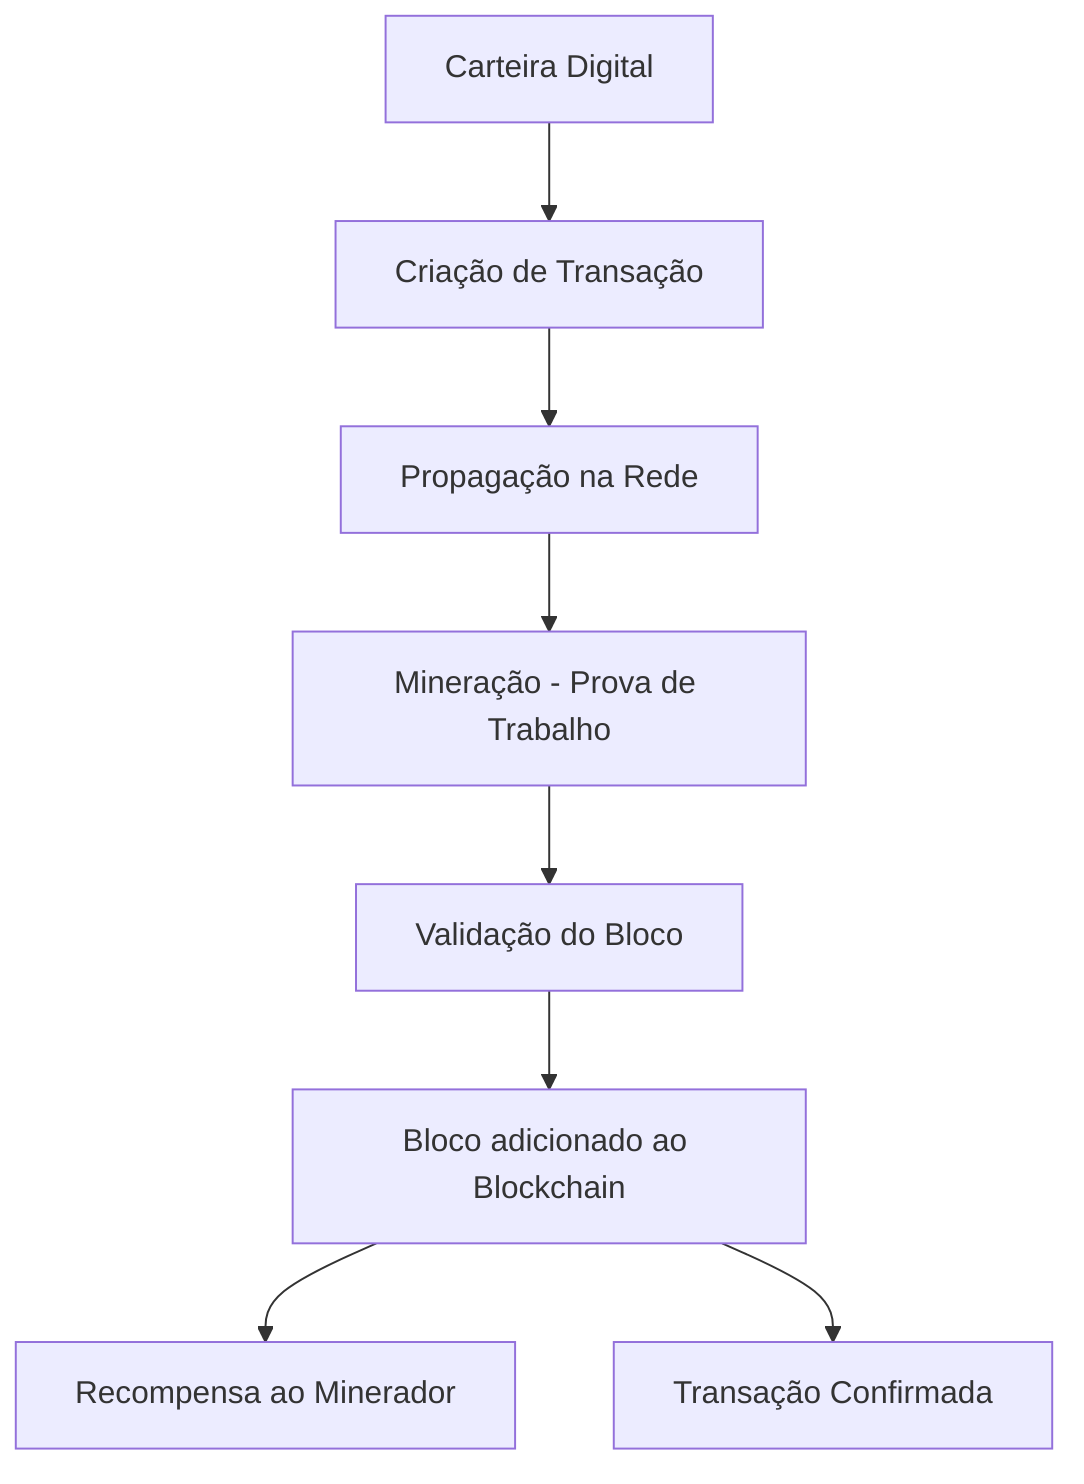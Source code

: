 graph TD
  A[Carteira Digital] --> B[Criação de Transação]
  B --> C[Propagação na Rede]
  C --> D[Mineração - Prova de Trabalho]
  D --> E[Validação do Bloco]
  E --> F[Bloco adicionado ao Blockchain]
  F --> G[Recompensa ao Minerador]
  F --> H[Transação Confirmada]